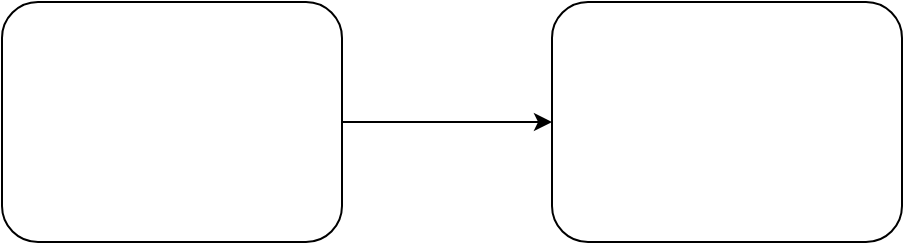 <mxfile>
    <diagram id="THQwkIRgxE3x5lkwat4m" name="Page-1">
        <mxGraphModel dx="832" dy="563" grid="1" gridSize="10" guides="1" tooltips="1" connect="1" arrows="1" fold="1" page="1" pageScale="1" pageWidth="850" pageHeight="1100" math="0" shadow="0">
            <root>
                <object label="" id="0">
                    <mxCell/>
                </object>
                <mxCell id="1" parent="0"/>
                <mxCell id="6" value="" style="edgeStyle=none;html=1;" edge="1" parent="1" source="2" target="5">
                    <mxGeometry relative="1" as="geometry"/>
                </mxCell>
                <mxCell id="2" value="" style="rounded=1;whiteSpace=wrap;html=1;" vertex="1" parent="1">
                    <mxGeometry x="100" y="70" width="170" height="120" as="geometry"/>
                </mxCell>
                <mxCell id="5" value="" style="whiteSpace=wrap;html=1;rounded=1;" vertex="1" parent="1">
                    <mxGeometry x="375" y="70" width="175" height="120" as="geometry"/>
                </mxCell>
            </root>
        </mxGraphModel>
    </diagram>
</mxfile>